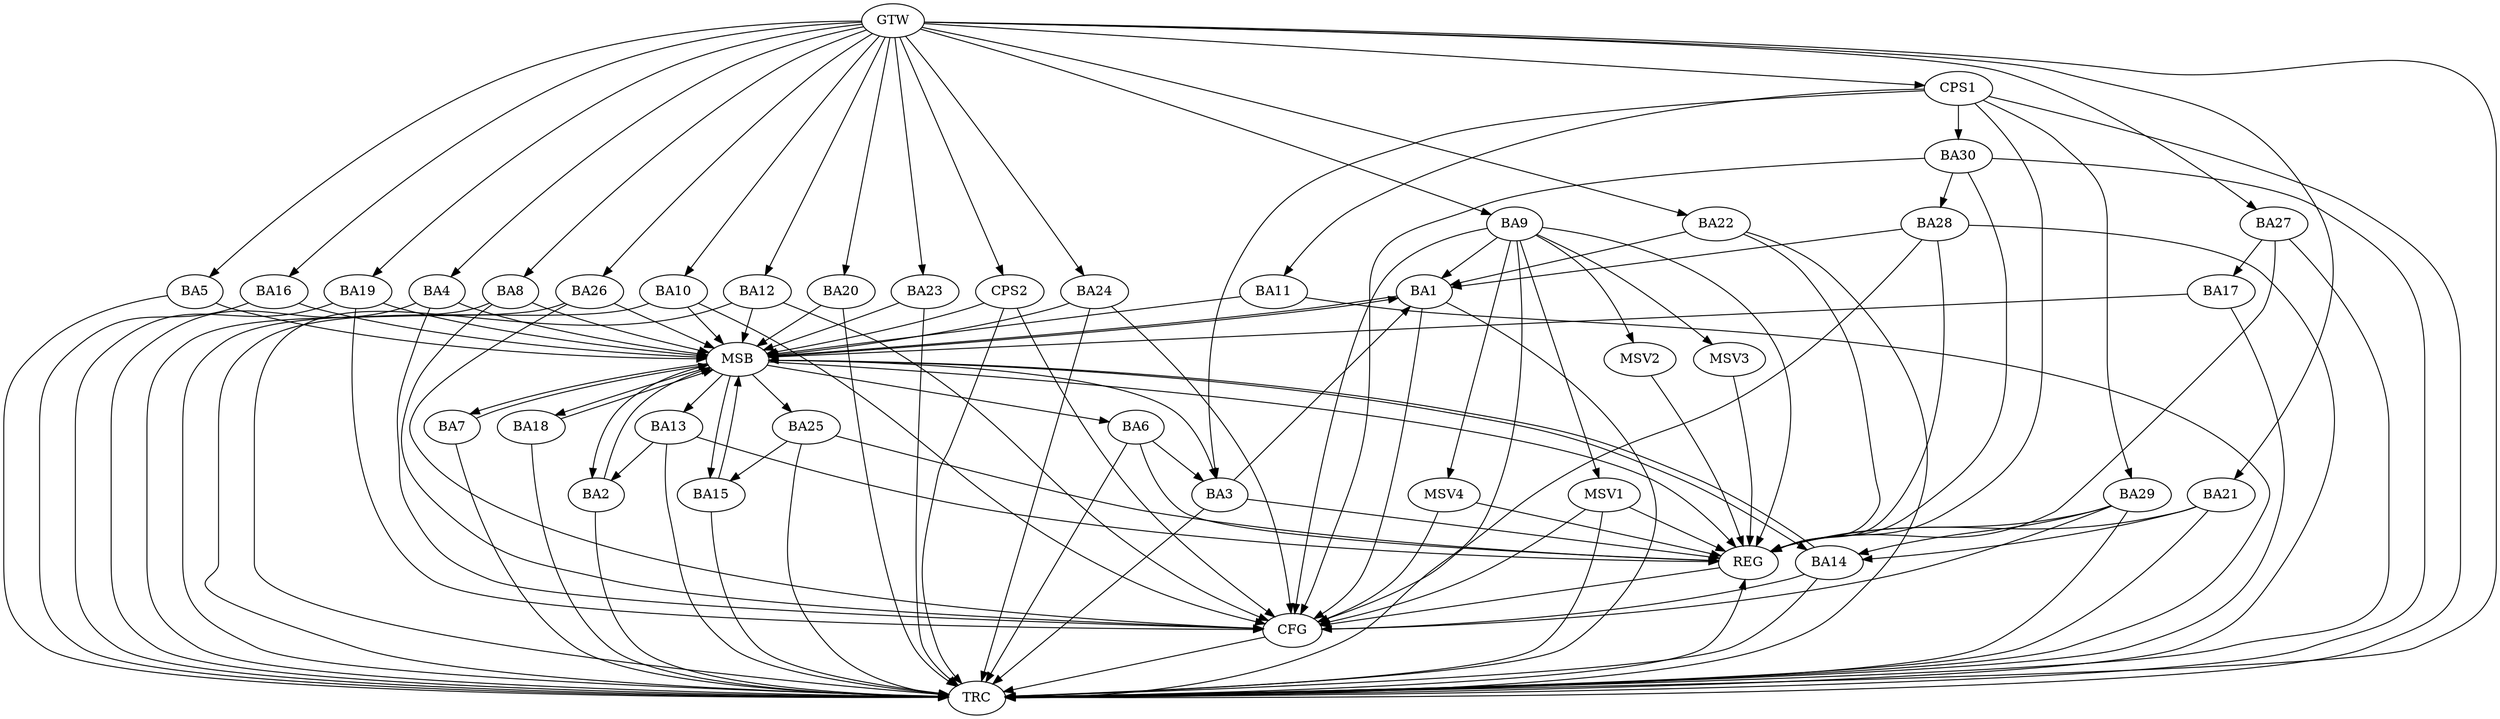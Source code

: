 strict digraph G {
  BA1 [ label="BA1" ];
  BA2 [ label="BA2" ];
  BA3 [ label="BA3" ];
  BA4 [ label="BA4" ];
  BA5 [ label="BA5" ];
  BA6 [ label="BA6" ];
  BA7 [ label="BA7" ];
  BA8 [ label="BA8" ];
  BA9 [ label="BA9" ];
  BA10 [ label="BA10" ];
  BA11 [ label="BA11" ];
  BA12 [ label="BA12" ];
  BA13 [ label="BA13" ];
  BA14 [ label="BA14" ];
  BA15 [ label="BA15" ];
  BA16 [ label="BA16" ];
  BA17 [ label="BA17" ];
  BA18 [ label="BA18" ];
  BA19 [ label="BA19" ];
  BA20 [ label="BA20" ];
  BA21 [ label="BA21" ];
  BA22 [ label="BA22" ];
  BA23 [ label="BA23" ];
  BA24 [ label="BA24" ];
  BA25 [ label="BA25" ];
  BA26 [ label="BA26" ];
  BA27 [ label="BA27" ];
  BA28 [ label="BA28" ];
  BA29 [ label="BA29" ];
  BA30 [ label="BA30" ];
  CPS1 [ label="CPS1" ];
  CPS2 [ label="CPS2" ];
  GTW [ label="GTW" ];
  REG [ label="REG" ];
  MSB [ label="MSB" ];
  CFG [ label="CFG" ];
  TRC [ label="TRC" ];
  MSV1 [ label="MSV1" ];
  MSV2 [ label="MSV2" ];
  MSV3 [ label="MSV3" ];
  MSV4 [ label="MSV4" ];
  BA3 -> BA1;
  BA6 -> BA3;
  BA9 -> BA1;
  BA13 -> BA2;
  BA21 -> BA14;
  BA22 -> BA1;
  BA25 -> BA15;
  BA27 -> BA17;
  BA28 -> BA1;
  BA29 -> BA14;
  BA30 -> BA28;
  CPS1 -> BA29;
  CPS1 -> BA3;
  CPS1 -> BA11;
  CPS1 -> BA30;
  GTW -> BA4;
  GTW -> BA5;
  GTW -> BA8;
  GTW -> BA9;
  GTW -> BA10;
  GTW -> BA12;
  GTW -> BA16;
  GTW -> BA19;
  GTW -> BA20;
  GTW -> BA21;
  GTW -> BA22;
  GTW -> BA23;
  GTW -> BA24;
  GTW -> BA26;
  GTW -> BA27;
  GTW -> CPS1;
  GTW -> CPS2;
  BA3 -> REG;
  BA6 -> REG;
  BA9 -> REG;
  BA13 -> REG;
  BA21 -> REG;
  BA22 -> REG;
  BA25 -> REG;
  BA27 -> REG;
  BA28 -> REG;
  BA29 -> REG;
  BA30 -> REG;
  CPS1 -> REG;
  BA1 -> MSB;
  MSB -> BA2;
  MSB -> REG;
  BA2 -> MSB;
  MSB -> BA1;
  BA4 -> MSB;
  BA5 -> MSB;
  BA7 -> MSB;
  BA8 -> MSB;
  BA10 -> MSB;
  BA11 -> MSB;
  BA12 -> MSB;
  MSB -> BA7;
  BA14 -> MSB;
  MSB -> BA3;
  BA15 -> MSB;
  BA16 -> MSB;
  MSB -> BA15;
  BA17 -> MSB;
  BA18 -> MSB;
  MSB -> BA14;
  BA19 -> MSB;
  BA20 -> MSB;
  MSB -> BA13;
  BA23 -> MSB;
  BA24 -> MSB;
  MSB -> BA6;
  BA26 -> MSB;
  CPS2 -> MSB;
  MSB -> BA25;
  MSB -> BA18;
  BA1 -> CFG;
  BA28 -> CFG;
  BA12 -> CFG;
  BA10 -> CFG;
  BA8 -> CFG;
  BA24 -> CFG;
  BA14 -> CFG;
  BA9 -> CFG;
  BA19 -> CFG;
  BA30 -> CFG;
  BA29 -> CFG;
  BA26 -> CFG;
  BA4 -> CFG;
  CPS2 -> CFG;
  REG -> CFG;
  BA1 -> TRC;
  BA2 -> TRC;
  BA3 -> TRC;
  BA4 -> TRC;
  BA5 -> TRC;
  BA6 -> TRC;
  BA7 -> TRC;
  BA8 -> TRC;
  BA9 -> TRC;
  BA10 -> TRC;
  BA11 -> TRC;
  BA12 -> TRC;
  BA13 -> TRC;
  BA14 -> TRC;
  BA15 -> TRC;
  BA16 -> TRC;
  BA17 -> TRC;
  BA18 -> TRC;
  BA19 -> TRC;
  BA20 -> TRC;
  BA21 -> TRC;
  BA22 -> TRC;
  BA23 -> TRC;
  BA24 -> TRC;
  BA25 -> TRC;
  BA26 -> TRC;
  BA27 -> TRC;
  BA28 -> TRC;
  BA29 -> TRC;
  BA30 -> TRC;
  CPS1 -> TRC;
  CPS2 -> TRC;
  GTW -> TRC;
  CFG -> TRC;
  TRC -> REG;
  BA9 -> MSV1;
  MSV1 -> REG;
  MSV1 -> TRC;
  MSV1 -> CFG;
  BA9 -> MSV2;
  BA9 -> MSV3;
  MSV2 -> REG;
  MSV3 -> REG;
  BA9 -> MSV4;
  MSV4 -> REG;
  MSV4 -> CFG;
}
